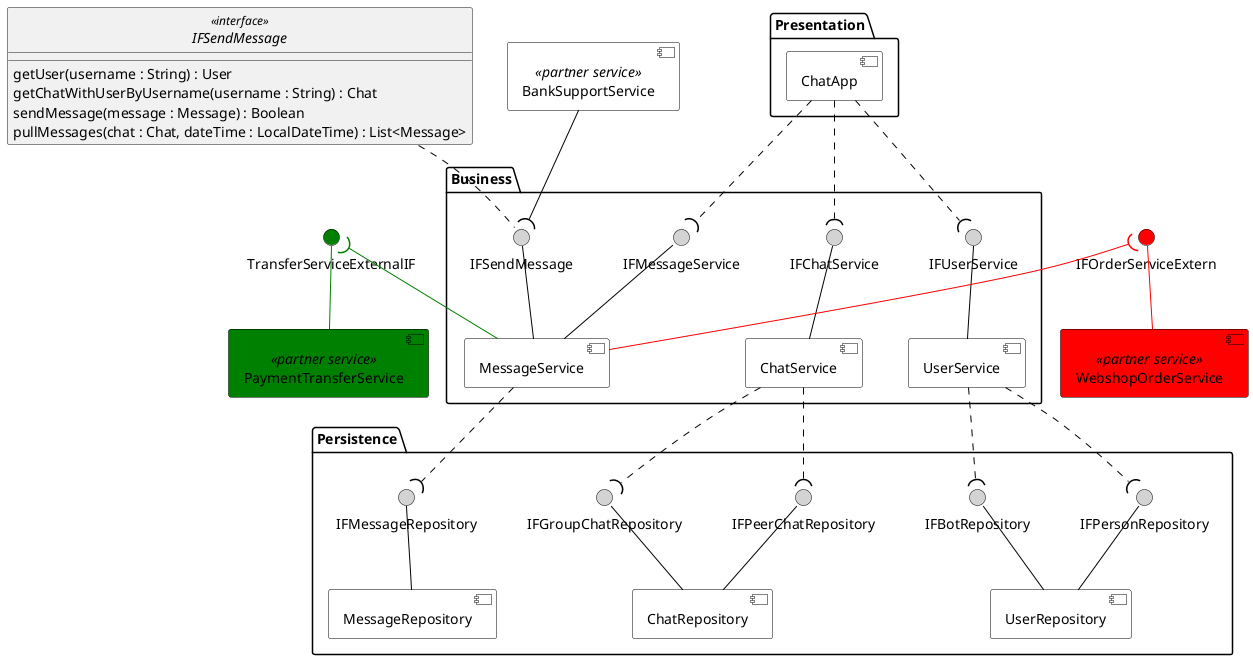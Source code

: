 @startuml chat-component
allow_mixing
hide circle

skinparam component {
    BorderColor black
    BackgroundColor white
    ArrowColor black
}

skinparam interface {
    BorderColor black
    BackgroundColor lightgray
}

' Presentation Layer
package "Presentation" {
    component ChatApp
}

' Business (Logic) Layer
package "Business" {
    component UserService
    component ChatService
    component MessageService
    () IFUserService
    () IFChatService
    () IFMessageService
    UserService    -up- IFUserService
    ChatService    -up- IFChatService
    MessageService -up- IFMessageService

    ' Provided interface
    () "IFSendMessage" as IFSendMessageLolli
    MessageService -up- IFSendMessageLolli
}

' Partner service Webshop (initially planed to use)
component WebshopOrderService <<partner service>> #red
() IFOrderServiceExtern #red
WebshopOrderService -up- IFOrderServiceExtern #red
MessageService      -up-( IFOrderServiceExtern #red

' Partner service payment
component PaymentTransferService <<partner service>> #green
() TransferServiceExternalIF #green
PaymentTransferService -up- TransferServiceExternalIF #green
MessageService         -up-( TransferServiceExternalIF #green

' Partner service bank
component BankSupportService <<partner service>>
BankSupportService --( IFSendMessageLolli

' Persistence Layer
package "Persistence" {
    component UserRepository
    component ChatRepository
    component MessageRepository
    () IFPersonRepository
    () IFBotRepository
    () IFPeerChatRepository
    () IFGroupChatRepository
    () IFMessageRepository
    UserRepository    -up- IFPersonRepository
    UserRepository    -up- IFBotRepository
    ChatRepository    -up- IFPeerChatRepository
    ChatRepository    -up- IFGroupChatRepository
    MessageRepository -up- IFMessageRepository
}

interface IFSendMessage <<interface>> {
    getUser(username : String) : User
    getChatWithUserByUsername(username : String) : Chat
    sendMessage(message : Message) : Boolean
    pullMessages(chat : Chat, dateTime : LocalDateTime) : List<Message>
}

IFSendMessageLolli .up. IFSendMessage

' Connect presentation layer to business layer
ChatApp .down.( IFUserService
ChatApp .down.( IFChatService
ChatApp .down.( IFMessageService

' Connect business layer to persistence layer
UserService .down.( IFPersonRepository
UserService .down.( IFBotRepository
ChatService .down.( IFPeerChatRepository
ChatService .down.( IFGroupChatRepository
MessageService .down.( IFMessageRepository

@enduml
